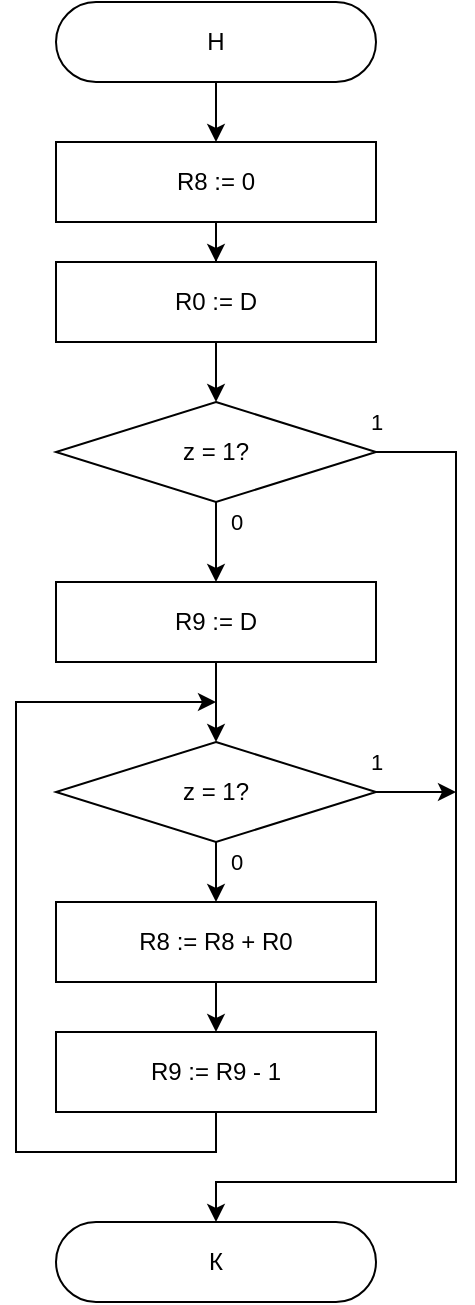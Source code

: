 <mxfile version="16.6.1" type="device"><diagram id="wP9UsSmQcliB6aG5gIKo" name="Page-1"><mxGraphModel dx="1102" dy="614" grid="1" gridSize="10" guides="1" tooltips="1" connect="1" arrows="1" fold="1" page="1" pageScale="1" pageWidth="827" pageHeight="1169" math="0" shadow="0"><root><mxCell id="0"/><mxCell id="1" parent="0"/><mxCell id="JhIS2UAoiuzW0yHDHlrv-3" value="" style="edgeStyle=orthogonalEdgeStyle;rounded=0;orthogonalLoop=1;jettySize=auto;html=1;" parent="1" source="JhIS2UAoiuzW0yHDHlrv-1" target="JhIS2UAoiuzW0yHDHlrv-2" edge="1"><mxGeometry relative="1" as="geometry"/></mxCell><mxCell id="JhIS2UAoiuzW0yHDHlrv-1" value="Н" style="rounded=1;whiteSpace=wrap;html=1;arcSize=50;" parent="1" vertex="1"><mxGeometry x="40" y="50" width="160" height="40" as="geometry"/></mxCell><mxCell id="JhIS2UAoiuzW0yHDHlrv-5" value="" style="edgeStyle=orthogonalEdgeStyle;rounded=0;orthogonalLoop=1;jettySize=auto;html=1;" parent="1" source="JhIS2UAoiuzW0yHDHlrv-2" target="JhIS2UAoiuzW0yHDHlrv-4" edge="1"><mxGeometry relative="1" as="geometry"/></mxCell><mxCell id="JhIS2UAoiuzW0yHDHlrv-2" value="R8 := 0" style="rounded=0;whiteSpace=wrap;html=1;" parent="1" vertex="1"><mxGeometry x="40" y="120" width="160" height="40" as="geometry"/></mxCell><mxCell id="JhIS2UAoiuzW0yHDHlrv-9" value="" style="edgeStyle=orthogonalEdgeStyle;rounded=0;orthogonalLoop=1;jettySize=auto;html=1;" parent="1" source="JhIS2UAoiuzW0yHDHlrv-4" target="JhIS2UAoiuzW0yHDHlrv-8" edge="1"><mxGeometry relative="1" as="geometry"/></mxCell><mxCell id="JhIS2UAoiuzW0yHDHlrv-4" value="R0 := D" style="rounded=0;whiteSpace=wrap;html=1;" parent="1" vertex="1"><mxGeometry x="40" y="180" width="160" height="40" as="geometry"/></mxCell><mxCell id="JhIS2UAoiuzW0yHDHlrv-12" value="" style="edgeStyle=orthogonalEdgeStyle;rounded=0;orthogonalLoop=1;jettySize=auto;html=1;" parent="1" source="JhIS2UAoiuzW0yHDHlrv-6" target="JhIS2UAoiuzW0yHDHlrv-11" edge="1"><mxGeometry relative="1" as="geometry"/></mxCell><mxCell id="JhIS2UAoiuzW0yHDHlrv-6" value="R9 := D" style="rounded=0;whiteSpace=wrap;html=1;" parent="1" vertex="1"><mxGeometry x="40" y="340" width="160" height="40" as="geometry"/></mxCell><mxCell id="JhIS2UAoiuzW0yHDHlrv-10" value="0" style="edgeStyle=orthogonalEdgeStyle;rounded=0;orthogonalLoop=1;jettySize=auto;html=1;" parent="1" source="JhIS2UAoiuzW0yHDHlrv-8" target="JhIS2UAoiuzW0yHDHlrv-6" edge="1"><mxGeometry x="-0.5" y="10" relative="1" as="geometry"><mxPoint as="offset"/></mxGeometry></mxCell><mxCell id="JhIS2UAoiuzW0yHDHlrv-22" value="1" style="edgeStyle=orthogonalEdgeStyle;rounded=0;orthogonalLoop=1;jettySize=auto;html=1;exitX=1;exitY=0.5;exitDx=0;exitDy=0;entryX=0.5;entryY=0;entryDx=0;entryDy=0;" parent="1" source="JhIS2UAoiuzW0yHDHlrv-8" target="JhIS2UAoiuzW0yHDHlrv-19" edge="1"><mxGeometry x="-1" y="15" relative="1" as="geometry"><mxPoint x="120" y="680" as="targetPoint"/><Array as="points"><mxPoint x="240" y="275"/><mxPoint x="240" y="640"/><mxPoint x="120" y="640"/></Array><mxPoint as="offset"/></mxGeometry></mxCell><mxCell id="JhIS2UAoiuzW0yHDHlrv-8" value="z = 1?" style="rhombus;whiteSpace=wrap;html=1;rounded=0;" parent="1" vertex="1"><mxGeometry x="40" y="250" width="160" height="50" as="geometry"/></mxCell><mxCell id="JhIS2UAoiuzW0yHDHlrv-14" value="0" style="edgeStyle=orthogonalEdgeStyle;rounded=0;orthogonalLoop=1;jettySize=auto;html=1;" parent="1" source="JhIS2UAoiuzW0yHDHlrv-11" target="JhIS2UAoiuzW0yHDHlrv-13" edge="1"><mxGeometry x="0.2" y="10" relative="1" as="geometry"><mxPoint as="offset"/></mxGeometry></mxCell><mxCell id="JhIS2UAoiuzW0yHDHlrv-24" value="1" style="edgeStyle=orthogonalEdgeStyle;rounded=0;orthogonalLoop=1;jettySize=auto;html=1;" parent="1" source="JhIS2UAoiuzW0yHDHlrv-11" edge="1"><mxGeometry x="-1" y="15" relative="1" as="geometry"><mxPoint x="240" y="445" as="targetPoint"/><mxPoint as="offset"/></mxGeometry></mxCell><mxCell id="JhIS2UAoiuzW0yHDHlrv-11" value="z = 1?" style="rhombus;whiteSpace=wrap;html=1;rounded=0;" parent="1" vertex="1"><mxGeometry x="40" y="420" width="160" height="50" as="geometry"/></mxCell><mxCell id="JhIS2UAoiuzW0yHDHlrv-16" value="" style="edgeStyle=orthogonalEdgeStyle;rounded=0;orthogonalLoop=1;jettySize=auto;html=1;" parent="1" source="JhIS2UAoiuzW0yHDHlrv-13" target="JhIS2UAoiuzW0yHDHlrv-15" edge="1"><mxGeometry relative="1" as="geometry"/></mxCell><mxCell id="JhIS2UAoiuzW0yHDHlrv-13" value="R8 := R8 + R0" style="rounded=0;whiteSpace=wrap;html=1;" parent="1" vertex="1"><mxGeometry x="40" y="500" width="160" height="40" as="geometry"/></mxCell><mxCell id="JhIS2UAoiuzW0yHDHlrv-18" value="" style="edgeStyle=orthogonalEdgeStyle;rounded=0;orthogonalLoop=1;jettySize=auto;html=1;exitX=0.5;exitY=1;exitDx=0;exitDy=0;" parent="1" source="JhIS2UAoiuzW0yHDHlrv-15" edge="1"><mxGeometry relative="1" as="geometry"><mxPoint x="120" y="400" as="targetPoint"/><Array as="points"><mxPoint x="120" y="625"/><mxPoint x="20" y="625"/><mxPoint x="20" y="400"/></Array></mxGeometry></mxCell><mxCell id="JhIS2UAoiuzW0yHDHlrv-15" value="R9 := R9 - 1" style="rounded=0;whiteSpace=wrap;html=1;" parent="1" vertex="1"><mxGeometry x="40" y="565" width="160" height="40" as="geometry"/></mxCell><mxCell id="JhIS2UAoiuzW0yHDHlrv-19" value="К" style="rounded=1;whiteSpace=wrap;html=1;arcSize=50;" parent="1" vertex="1"><mxGeometry x="40" y="660" width="160" height="40" as="geometry"/></mxCell></root></mxGraphModel></diagram></mxfile>